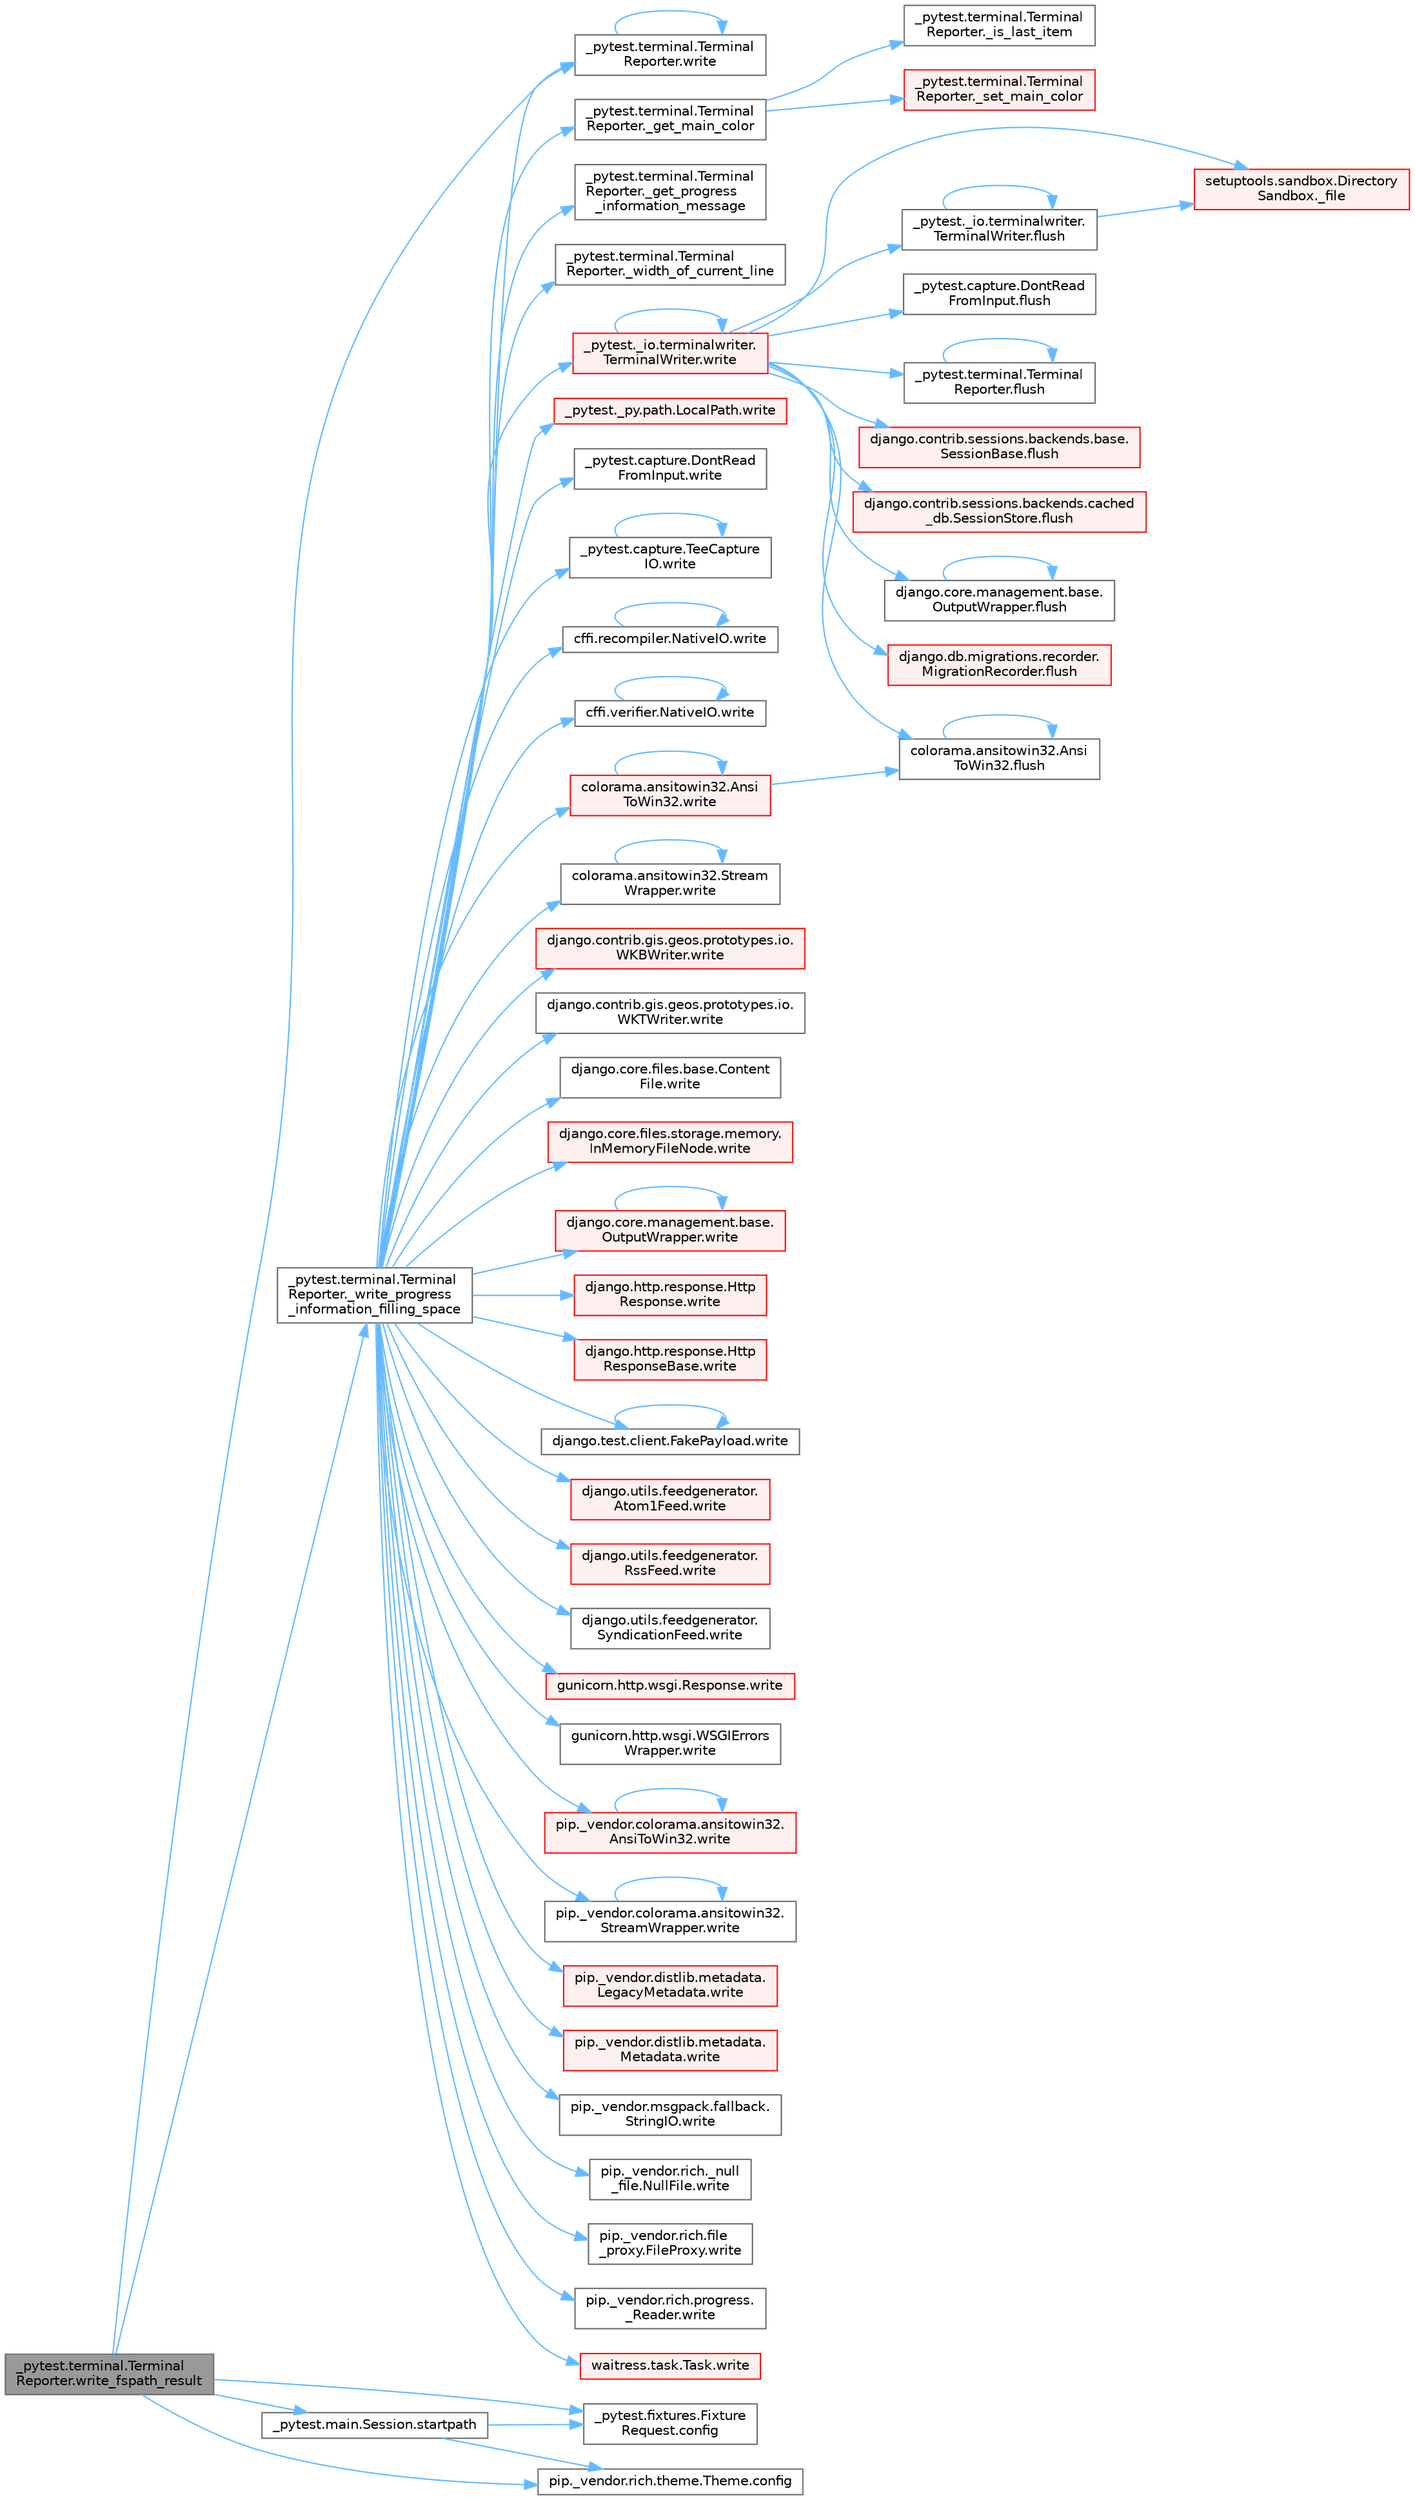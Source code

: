 digraph "_pytest.terminal.TerminalReporter.write_fspath_result"
{
 // LATEX_PDF_SIZE
  bgcolor="transparent";
  edge [fontname=Helvetica,fontsize=10,labelfontname=Helvetica,labelfontsize=10];
  node [fontname=Helvetica,fontsize=10,shape=box,height=0.2,width=0.4];
  rankdir="LR";
  Node1 [id="Node000001",label="_pytest.terminal.Terminal\lReporter.write_fspath_result",height=0.2,width=0.4,color="gray40", fillcolor="grey60", style="filled", fontcolor="black",tooltip=" "];
  Node1 -> Node2 [id="edge1_Node000001_Node000002",color="steelblue1",style="solid",tooltip=" "];
  Node2 [id="Node000002",label="_pytest.terminal.Terminal\lReporter._write_progress\l_information_filling_space",height=0.2,width=0.4,color="grey40", fillcolor="white", style="filled",URL="$class__pytest_1_1terminal_1_1_terminal_reporter.html#a915f19bb955611b65c211c611c4568b1",tooltip=" "];
  Node2 -> Node3 [id="edge2_Node000002_Node000003",color="steelblue1",style="solid",tooltip=" "];
  Node3 [id="Node000003",label="_pytest.terminal.Terminal\lReporter._get_main_color",height=0.2,width=0.4,color="grey40", fillcolor="white", style="filled",URL="$class__pytest_1_1terminal_1_1_terminal_reporter.html#ae4a58ef8b6b660f64bf683cd22db2dc6",tooltip=" "];
  Node3 -> Node4 [id="edge3_Node000003_Node000004",color="steelblue1",style="solid",tooltip=" "];
  Node4 [id="Node000004",label="_pytest.terminal.Terminal\lReporter._is_last_item",height=0.2,width=0.4,color="grey40", fillcolor="white", style="filled",URL="$class__pytest_1_1terminal_1_1_terminal_reporter.html#af7d3ef7ca28e0c462cb5b91bfa3593e3",tooltip=" "];
  Node3 -> Node5 [id="edge4_Node000003_Node000005",color="steelblue1",style="solid",tooltip=" "];
  Node5 [id="Node000005",label="_pytest.terminal.Terminal\lReporter._set_main_color",height=0.2,width=0.4,color="red", fillcolor="#FFF0F0", style="filled",URL="$class__pytest_1_1terminal_1_1_terminal_reporter.html#af170b85e680816725e4eee6131c0935e",tooltip=" "];
  Node2 -> Node7 [id="edge5_Node000002_Node000007",color="steelblue1",style="solid",tooltip=" "];
  Node7 [id="Node000007",label="_pytest.terminal.Terminal\lReporter._get_progress\l_information_message",height=0.2,width=0.4,color="grey40", fillcolor="white", style="filled",URL="$class__pytest_1_1terminal_1_1_terminal_reporter.html#a884f937430509ca9acbf5c669e91bc90",tooltip=" "];
  Node2 -> Node8 [id="edge6_Node000002_Node000008",color="steelblue1",style="solid",tooltip=" "];
  Node8 [id="Node000008",label="_pytest.terminal.Terminal\lReporter._width_of_current_line",height=0.2,width=0.4,color="grey40", fillcolor="white", style="filled",URL="$class__pytest_1_1terminal_1_1_terminal_reporter.html#ada9c5d9264e5ec38cd9746eb19852163",tooltip=" "];
  Node2 -> Node9 [id="edge7_Node000002_Node000009",color="steelblue1",style="solid",tooltip=" "];
  Node9 [id="Node000009",label="_pytest._io.terminalwriter.\lTerminalWriter.write",height=0.2,width=0.4,color="red", fillcolor="#FFF0F0", style="filled",URL="$class__pytest_1_1__io_1_1terminalwriter_1_1_terminal_writer.html#ab011b237aec5bafbe3761ee6eceaa5b1",tooltip=" "];
  Node9 -> Node10 [id="edge8_Node000009_Node000010",color="steelblue1",style="solid",tooltip=" "];
  Node10 [id="Node000010",label="setuptools.sandbox.Directory\lSandbox._file",height=0.2,width=0.4,color="red", fillcolor="#FFF0F0", style="filled",URL="$classsetuptools_1_1sandbox_1_1_directory_sandbox.html#acf799106ef73553cbfdf57cc16babd98",tooltip=" "];
  Node9 -> Node13 [id="edge9_Node000009_Node000013",color="steelblue1",style="solid",tooltip=" "];
  Node13 [id="Node000013",label="_pytest._io.terminalwriter.\lTerminalWriter.flush",height=0.2,width=0.4,color="grey40", fillcolor="white", style="filled",URL="$class__pytest_1_1__io_1_1terminalwriter_1_1_terminal_writer.html#a843da9eb57c455ee17b0aac062288702",tooltip=" "];
  Node13 -> Node10 [id="edge10_Node000013_Node000010",color="steelblue1",style="solid",tooltip=" "];
  Node13 -> Node13 [id="edge11_Node000013_Node000013",color="steelblue1",style="solid",tooltip=" "];
  Node9 -> Node14 [id="edge12_Node000009_Node000014",color="steelblue1",style="solid",tooltip=" "];
  Node14 [id="Node000014",label="_pytest.capture.DontRead\lFromInput.flush",height=0.2,width=0.4,color="grey40", fillcolor="white", style="filled",URL="$class__pytest_1_1capture_1_1_dont_read_from_input.html#a077768fd4551ea4669db05b09e56435b",tooltip=" "];
  Node9 -> Node15 [id="edge13_Node000009_Node000015",color="steelblue1",style="solid",tooltip=" "];
  Node15 [id="Node000015",label="_pytest.terminal.Terminal\lReporter.flush",height=0.2,width=0.4,color="grey40", fillcolor="white", style="filled",URL="$class__pytest_1_1terminal_1_1_terminal_reporter.html#ac64ff3675724a2a61394acac1ac093bd",tooltip=" "];
  Node15 -> Node15 [id="edge14_Node000015_Node000015",color="steelblue1",style="solid",tooltip=" "];
  Node9 -> Node16 [id="edge15_Node000009_Node000016",color="steelblue1",style="solid",tooltip=" "];
  Node16 [id="Node000016",label="colorama.ansitowin32.Ansi\lToWin32.flush",height=0.2,width=0.4,color="grey40", fillcolor="white", style="filled",URL="$classcolorama_1_1ansitowin32_1_1_ansi_to_win32.html#a689ccc4c4f6f7ee486e9d40cf0fb2679",tooltip=" "];
  Node16 -> Node16 [id="edge16_Node000016_Node000016",color="steelblue1",style="solid",tooltip=" "];
  Node9 -> Node17 [id="edge17_Node000009_Node000017",color="steelblue1",style="solid",tooltip=" "];
  Node17 [id="Node000017",label="django.contrib.sessions.backends.base.\lSessionBase.flush",height=0.2,width=0.4,color="red", fillcolor="#FFF0F0", style="filled",URL="$classdjango_1_1contrib_1_1sessions_1_1backends_1_1base_1_1_session_base.html#a915ab38003d5f0be1ce9f849583910bb",tooltip=" "];
  Node9 -> Node1156 [id="edge18_Node000009_Node001156",color="steelblue1",style="solid",tooltip=" "];
  Node1156 [id="Node001156",label="django.contrib.sessions.backends.cached\l_db.SessionStore.flush",height=0.2,width=0.4,color="red", fillcolor="#FFF0F0", style="filled",URL="$classdjango_1_1contrib_1_1sessions_1_1backends_1_1cached__db_1_1_session_store.html#a6df5f77231b222833b8d76f1a4b0c57d",tooltip=" "];
  Node9 -> Node4234 [id="edge19_Node000009_Node004234",color="steelblue1",style="solid",tooltip=" "];
  Node4234 [id="Node004234",label="django.core.management.base.\lOutputWrapper.flush",height=0.2,width=0.4,color="grey40", fillcolor="white", style="filled",URL="$classdjango_1_1core_1_1management_1_1base_1_1_output_wrapper.html#ae647845a3c38571bd0a4fa624f653313",tooltip=" "];
  Node4234 -> Node4234 [id="edge20_Node004234_Node004234",color="steelblue1",style="solid",tooltip=" "];
  Node9 -> Node4235 [id="edge21_Node000009_Node004235",color="steelblue1",style="solid",tooltip=" "];
  Node4235 [id="Node004235",label="django.db.migrations.recorder.\lMigrationRecorder.flush",height=0.2,width=0.4,color="red", fillcolor="#FFF0F0", style="filled",URL="$classdjango_1_1db_1_1migrations_1_1recorder_1_1_migration_recorder.html#a46c32aba79d6d83c8322aa77a3de6017",tooltip=" "];
  Node9 -> Node9 [id="edge22_Node000009_Node000009",color="steelblue1",style="solid",tooltip=" "];
  Node2 -> Node33 [id="edge23_Node000002_Node000033",color="steelblue1",style="solid",tooltip=" "];
  Node33 [id="Node000033",label="_pytest._py.path.LocalPath.write",height=0.2,width=0.4,color="red", fillcolor="#FFF0F0", style="filled",URL="$class__pytest_1_1__py_1_1path_1_1_local_path.html#a8f782fcf3e7b991a42259724f3d25de2",tooltip=" "];
  Node2 -> Node3960 [id="edge24_Node000002_Node003960",color="steelblue1",style="solid",tooltip=" "];
  Node3960 [id="Node003960",label="_pytest.capture.DontRead\lFromInput.write",height=0.2,width=0.4,color="grey40", fillcolor="white", style="filled",URL="$class__pytest_1_1capture_1_1_dont_read_from_input.html#a406eef5fc6e2a689e4095b418e34258e",tooltip=" "];
  Node2 -> Node3961 [id="edge25_Node000002_Node003961",color="steelblue1",style="solid",tooltip=" "];
  Node3961 [id="Node003961",label="_pytest.capture.TeeCapture\lIO.write",height=0.2,width=0.4,color="grey40", fillcolor="white", style="filled",URL="$class__pytest_1_1capture_1_1_tee_capture_i_o.html#ad2ae68f89adb705539b1f510ac1d2a06",tooltip=" "];
  Node3961 -> Node3961 [id="edge26_Node003961_Node003961",color="steelblue1",style="solid",tooltip=" "];
  Node2 -> Node3962 [id="edge27_Node000002_Node003962",color="steelblue1",style="solid",tooltip=" "];
  Node3962 [id="Node003962",label="_pytest.terminal.Terminal\lReporter.write",height=0.2,width=0.4,color="grey40", fillcolor="white", style="filled",URL="$class__pytest_1_1terminal_1_1_terminal_reporter.html#a6a83fce851fa9dfdc476bc6fb0d4595b",tooltip=" "];
  Node3962 -> Node3962 [id="edge28_Node003962_Node003962",color="steelblue1",style="solid",tooltip=" "];
  Node2 -> Node3963 [id="edge29_Node000002_Node003963",color="steelblue1",style="solid",tooltip=" "];
  Node3963 [id="Node003963",label="cffi.recompiler.NativeIO.write",height=0.2,width=0.4,color="grey40", fillcolor="white", style="filled",URL="$classcffi_1_1recompiler_1_1_native_i_o.html#a179e7b41f653f51024a2cc98ad72cbbe",tooltip=" "];
  Node3963 -> Node3963 [id="edge30_Node003963_Node003963",color="steelblue1",style="solid",tooltip=" "];
  Node2 -> Node3964 [id="edge31_Node000002_Node003964",color="steelblue1",style="solid",tooltip=" "];
  Node3964 [id="Node003964",label="cffi.verifier.NativeIO.write",height=0.2,width=0.4,color="grey40", fillcolor="white", style="filled",URL="$classcffi_1_1verifier_1_1_native_i_o.html#a9f02f1e437c53293db7389ce253ee238",tooltip=" "];
  Node3964 -> Node3964 [id="edge32_Node003964_Node003964",color="steelblue1",style="solid",tooltip=" "];
  Node2 -> Node3965 [id="edge33_Node000002_Node003965",color="steelblue1",style="solid",tooltip=" "];
  Node3965 [id="Node003965",label="colorama.ansitowin32.Ansi\lToWin32.write",height=0.2,width=0.4,color="red", fillcolor="#FFF0F0", style="filled",URL="$classcolorama_1_1ansitowin32_1_1_ansi_to_win32.html#abadac90e6f0a5a03cecdc6f254eca7d8",tooltip=" "];
  Node3965 -> Node16 [id="edge34_Node003965_Node000016",color="steelblue1",style="solid",tooltip=" "];
  Node3965 -> Node3965 [id="edge35_Node003965_Node003965",color="steelblue1",style="solid",tooltip=" "];
  Node2 -> Node3987 [id="edge36_Node000002_Node003987",color="steelblue1",style="solid",tooltip=" "];
  Node3987 [id="Node003987",label="colorama.ansitowin32.Stream\lWrapper.write",height=0.2,width=0.4,color="grey40", fillcolor="white", style="filled",URL="$classcolorama_1_1ansitowin32_1_1_stream_wrapper.html#a551910ddf0a34dde1db2a38e00b789d4",tooltip=" "];
  Node3987 -> Node3987 [id="edge37_Node003987_Node003987",color="steelblue1",style="solid",tooltip=" "];
  Node2 -> Node3988 [id="edge38_Node000002_Node003988",color="steelblue1",style="solid",tooltip=" "];
  Node3988 [id="Node003988",label="django.contrib.gis.geos.prototypes.io.\lWKBWriter.write",height=0.2,width=0.4,color="red", fillcolor="#FFF0F0", style="filled",URL="$classdjango_1_1contrib_1_1gis_1_1geos_1_1prototypes_1_1io_1_1_w_k_b_writer.html#a2cdc902d36a57ba6070e70570ca85c55",tooltip=" "];
  Node2 -> Node3990 [id="edge39_Node000002_Node003990",color="steelblue1",style="solid",tooltip=" "];
  Node3990 [id="Node003990",label="django.contrib.gis.geos.prototypes.io.\lWKTWriter.write",height=0.2,width=0.4,color="grey40", fillcolor="white", style="filled",URL="$classdjango_1_1contrib_1_1gis_1_1geos_1_1prototypes_1_1io_1_1_w_k_t_writer.html#a8c54e53507e3f6193ce7a36c8f977370",tooltip=" "];
  Node2 -> Node3991 [id="edge40_Node000002_Node003991",color="steelblue1",style="solid",tooltip=" "];
  Node3991 [id="Node003991",label="django.core.files.base.Content\lFile.write",height=0.2,width=0.4,color="grey40", fillcolor="white", style="filled",URL="$classdjango_1_1core_1_1files_1_1base_1_1_content_file.html#a5777a08a5be02c055680c8bcbb235c61",tooltip=" "];
  Node2 -> Node3992 [id="edge41_Node000002_Node003992",color="steelblue1",style="solid",tooltip=" "];
  Node3992 [id="Node003992",label="django.core.files.storage.memory.\lInMemoryFileNode.write",height=0.2,width=0.4,color="red", fillcolor="#FFF0F0", style="filled",URL="$classdjango_1_1core_1_1files_1_1storage_1_1memory_1_1_in_memory_file_node.html#a0e630c96ce4523b3fbd453fa5789bc9e",tooltip=" "];
  Node2 -> Node3994 [id="edge42_Node000002_Node003994",color="steelblue1",style="solid",tooltip=" "];
  Node3994 [id="Node003994",label="django.core.management.base.\lOutputWrapper.write",height=0.2,width=0.4,color="red", fillcolor="#FFF0F0", style="filled",URL="$classdjango_1_1core_1_1management_1_1base_1_1_output_wrapper.html#a3577d4a5a7af3c1c66cfdfa3a5bd8a15",tooltip=" "];
  Node3994 -> Node3994 [id="edge43_Node003994_Node003994",color="steelblue1",style="solid",tooltip=" "];
  Node2 -> Node4009 [id="edge44_Node000002_Node004009",color="steelblue1",style="solid",tooltip=" "];
  Node4009 [id="Node004009",label="django.http.response.Http\lResponse.write",height=0.2,width=0.4,color="red", fillcolor="#FFF0F0", style="filled",URL="$classdjango_1_1http_1_1response_1_1_http_response.html#ac159fb36270c736cfc19334cd8350091",tooltip=" "];
  Node2 -> Node4010 [id="edge45_Node000002_Node004010",color="steelblue1",style="solid",tooltip=" "];
  Node4010 [id="Node004010",label="django.http.response.Http\lResponseBase.write",height=0.2,width=0.4,color="red", fillcolor="#FFF0F0", style="filled",URL="$classdjango_1_1http_1_1response_1_1_http_response_base.html#a4be34840707dfbb85170d7339d758dc1",tooltip=" "];
  Node2 -> Node4011 [id="edge46_Node000002_Node004011",color="steelblue1",style="solid",tooltip=" "];
  Node4011 [id="Node004011",label="django.test.client.FakePayload.write",height=0.2,width=0.4,color="grey40", fillcolor="white", style="filled",URL="$classdjango_1_1test_1_1client_1_1_fake_payload.html#a6a1dca1b58f77e75800bc2d738d3fd7e",tooltip=" "];
  Node4011 -> Node4011 [id="edge47_Node004011_Node004011",color="steelblue1",style="solid",tooltip=" "];
  Node2 -> Node4012 [id="edge48_Node000002_Node004012",color="steelblue1",style="solid",tooltip=" "];
  Node4012 [id="Node004012",label="django.utils.feedgenerator.\lAtom1Feed.write",height=0.2,width=0.4,color="red", fillcolor="#FFF0F0", style="filled",URL="$classdjango_1_1utils_1_1feedgenerator_1_1_atom1_feed.html#afbf5b931a75be201e339b64a8aa46119",tooltip=" "];
  Node2 -> Node4063 [id="edge49_Node000002_Node004063",color="steelblue1",style="solid",tooltip=" "];
  Node4063 [id="Node004063",label="django.utils.feedgenerator.\lRssFeed.write",height=0.2,width=0.4,color="red", fillcolor="#FFF0F0", style="filled",URL="$classdjango_1_1utils_1_1feedgenerator_1_1_rss_feed.html#a63ea2926c2c773e874f51ced997a2618",tooltip=" "];
  Node2 -> Node4068 [id="edge50_Node000002_Node004068",color="steelblue1",style="solid",tooltip=" "];
  Node4068 [id="Node004068",label="django.utils.feedgenerator.\lSyndicationFeed.write",height=0.2,width=0.4,color="grey40", fillcolor="white", style="filled",URL="$classdjango_1_1utils_1_1feedgenerator_1_1_syndication_feed.html#a8b6aa844d6a12751a6d67fe6a2e58ebb",tooltip=" "];
  Node2 -> Node4069 [id="edge51_Node000002_Node004069",color="steelblue1",style="solid",tooltip=" "];
  Node4069 [id="Node004069",label="gunicorn.http.wsgi.Response.write",height=0.2,width=0.4,color="red", fillcolor="#FFF0F0", style="filled",URL="$classgunicorn_1_1http_1_1wsgi_1_1_response.html#a125ec803f25529604c0cbf2177de8951",tooltip=" "];
  Node2 -> Node4070 [id="edge52_Node000002_Node004070",color="steelblue1",style="solid",tooltip=" "];
  Node4070 [id="Node004070",label="gunicorn.http.wsgi.WSGIErrors\lWrapper.write",height=0.2,width=0.4,color="grey40", fillcolor="white", style="filled",URL="$classgunicorn_1_1http_1_1wsgi_1_1_w_s_g_i_errors_wrapper.html#a7dabeb0732ba57e770de5e6c297cbfba",tooltip=" "];
  Node2 -> Node3974 [id="edge53_Node000002_Node003974",color="steelblue1",style="solid",tooltip=" "];
  Node3974 [id="Node003974",label="pip._vendor.colorama.ansitowin32.\lAnsiToWin32.write",height=0.2,width=0.4,color="red", fillcolor="#FFF0F0", style="filled",URL="$classpip_1_1__vendor_1_1colorama_1_1ansitowin32_1_1_ansi_to_win32.html#aaeb0baf104470a2dfb282dce019b45e4",tooltip=" "];
  Node3974 -> Node3974 [id="edge54_Node003974_Node003974",color="steelblue1",style="solid",tooltip=" "];
  Node2 -> Node4071 [id="edge55_Node000002_Node004071",color="steelblue1",style="solid",tooltip=" "];
  Node4071 [id="Node004071",label="pip._vendor.colorama.ansitowin32.\lStreamWrapper.write",height=0.2,width=0.4,color="grey40", fillcolor="white", style="filled",URL="$classpip_1_1__vendor_1_1colorama_1_1ansitowin32_1_1_stream_wrapper.html#aa47f76b442f79d6ff416b7b941fc274e",tooltip=" "];
  Node4071 -> Node4071 [id="edge56_Node004071_Node004071",color="steelblue1",style="solid",tooltip=" "];
  Node2 -> Node4072 [id="edge57_Node000002_Node004072",color="steelblue1",style="solid",tooltip=" "];
  Node4072 [id="Node004072",label="pip._vendor.distlib.metadata.\lLegacyMetadata.write",height=0.2,width=0.4,color="red", fillcolor="#FFF0F0", style="filled",URL="$classpip_1_1__vendor_1_1distlib_1_1metadata_1_1_legacy_metadata.html#af3423aeacce2739a48b38815d4ba89be",tooltip=" "];
  Node2 -> Node4078 [id="edge58_Node000002_Node004078",color="steelblue1",style="solid",tooltip=" "];
  Node4078 [id="Node004078",label="pip._vendor.distlib.metadata.\lMetadata.write",height=0.2,width=0.4,color="red", fillcolor="#FFF0F0", style="filled",URL="$classpip_1_1__vendor_1_1distlib_1_1metadata_1_1_metadata.html#a1a2c54572ca133a21190923864249820",tooltip=" "];
  Node2 -> Node4090 [id="edge59_Node000002_Node004090",color="steelblue1",style="solid",tooltip=" "];
  Node4090 [id="Node004090",label="pip._vendor.msgpack.fallback.\lStringIO.write",height=0.2,width=0.4,color="grey40", fillcolor="white", style="filled",URL="$classpip_1_1__vendor_1_1msgpack_1_1fallback_1_1_string_i_o.html#a6adb76b5a6646bce44458254c6dacaf7",tooltip=" "];
  Node2 -> Node4091 [id="edge60_Node000002_Node004091",color="steelblue1",style="solid",tooltip=" "];
  Node4091 [id="Node004091",label="pip._vendor.rich._null\l_file.NullFile.write",height=0.2,width=0.4,color="grey40", fillcolor="white", style="filled",URL="$classpip_1_1__vendor_1_1rich_1_1__null__file_1_1_null_file.html#a01d2e01041fb795a1f042e5a520ebc35",tooltip=" "];
  Node2 -> Node4092 [id="edge61_Node000002_Node004092",color="steelblue1",style="solid",tooltip=" "];
  Node4092 [id="Node004092",label="pip._vendor.rich.file\l_proxy.FileProxy.write",height=0.2,width=0.4,color="grey40", fillcolor="white", style="filled",URL="$classpip_1_1__vendor_1_1rich_1_1file__proxy_1_1_file_proxy.html#a433bec714cb79fe570a7fa947d7ef607",tooltip=" "];
  Node2 -> Node4093 [id="edge62_Node000002_Node004093",color="steelblue1",style="solid",tooltip=" "];
  Node4093 [id="Node004093",label="pip._vendor.rich.progress.\l_Reader.write",height=0.2,width=0.4,color="grey40", fillcolor="white", style="filled",URL="$classpip_1_1__vendor_1_1rich_1_1progress_1_1___reader.html#a8ef599c97b85c42dcb4df6645d5734e1",tooltip=" "];
  Node2 -> Node4094 [id="edge63_Node000002_Node004094",color="steelblue1",style="solid",tooltip=" "];
  Node4094 [id="Node004094",label="waitress.task.Task.write",height=0.2,width=0.4,color="red", fillcolor="#FFF0F0", style="filled",URL="$classwaitress_1_1task_1_1_task.html#a4ea20833759dca71b052d4f67ff85834",tooltip=" "];
  Node1 -> Node198 [id="edge64_Node000001_Node000198",color="steelblue1",style="solid",tooltip=" "];
  Node198 [id="Node000198",label="_pytest.fixtures.Fixture\lRequest.config",height=0.2,width=0.4,color="grey40", fillcolor="white", style="filled",URL="$class__pytest_1_1fixtures_1_1_fixture_request.html#a9ed7b83923283e6cc50ae1c56f68b36d",tooltip=" "];
  Node1 -> Node199 [id="edge65_Node000001_Node000199",color="steelblue1",style="solid",tooltip=" "];
  Node199 [id="Node000199",label="pip._vendor.rich.theme.Theme.config",height=0.2,width=0.4,color="grey40", fillcolor="white", style="filled",URL="$classpip_1_1__vendor_1_1rich_1_1theme_1_1_theme.html#a66944133178df92a2cc2793b6053a2ea",tooltip=" "];
  Node1 -> Node4533 [id="edge66_Node000001_Node004533",color="steelblue1",style="solid",tooltip=" "];
  Node4533 [id="Node004533",label="_pytest.main.Session.startpath",height=0.2,width=0.4,color="grey40", fillcolor="white", style="filled",URL="$class__pytest_1_1main_1_1_session.html#ad5be316b69e13f1c0de471dffc8b653c",tooltip=" "];
  Node4533 -> Node198 [id="edge67_Node004533_Node000198",color="steelblue1",style="solid",tooltip=" "];
  Node4533 -> Node199 [id="edge68_Node004533_Node000199",color="steelblue1",style="solid",tooltip=" "];
  Node1 -> Node3962 [id="edge69_Node000001_Node003962",color="steelblue1",style="solid",tooltip=" "];
}
